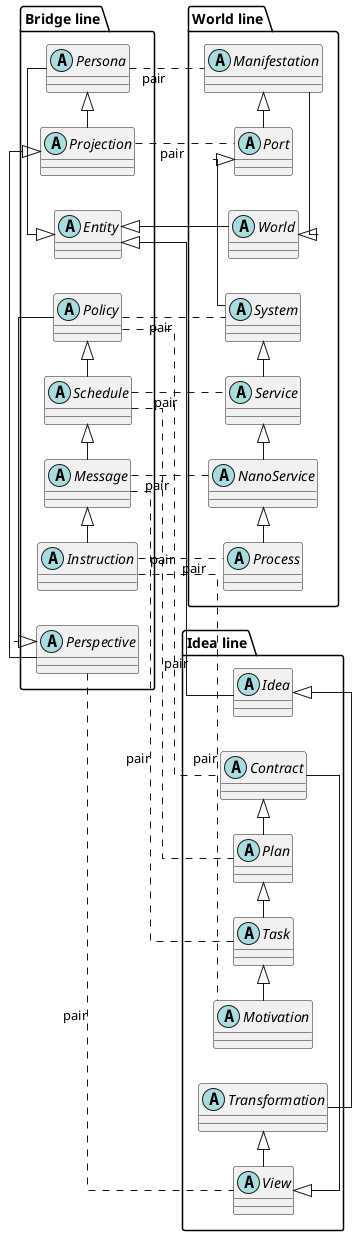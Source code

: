 @startuml
' nanoServices — Class Hierarchy (current, with Entity root)
skinparam classAttributeIconSize 0
skinparam shadowing false
skinparam linetype ortho
left to right direction

package "World line" as W {
  abstract class World
  abstract class Manifestation
  abstract class Port
  abstract class System
  abstract class Service
  abstract class NanoService
  abstract class Process
}

package "Idea line" as I {
  abstract class Idea
  abstract class Transformation
  abstract class View
  abstract class Contract
  abstract class Plan
  abstract class Task
  abstract class Motivation
}

package "Bridge line" as B {
  abstract class Entity
  abstract class Persona
  abstract class Projection
  abstract class Perspective
  abstract class Policy
  abstract class Schedule
  abstract class Message
  abstract class Instruction
}

' Inheritance (within each line)
World -|> Entity
Idea  -|> Entity
Persona -|> Entity
Manifestation -|> World
Port -|> Manifestation
System -|> Port
Service -|> System
NanoService -|> Service
Process -|> NanoService

Transformation -|> Idea
View -|> Transformation
Contract -|> View
Plan -|> Contract
Task -|> Plan
Motivation -|> Task

Projection -|> Persona
Perspective -|> Projection
Policy -|> Perspective
Schedule -|> Policy
Message -|> Schedule
Instruction -|> Message

' Pair couplings (dashed)
Persona .. Manifestation : pair
Projection .. Port : pair
Perspective .. View : pair
Policy .. System : pair
Policy .. Contract : pair
Schedule .. Service : pair
Schedule .. Plan : pair
Message .. NanoService : pair
Message .. Task : pair
Instruction .. Process : pair
Instruction .. Motivation : pair
@enduml

@startuml
' nanoServices — Alternative: disjoint World/Idea roots (no Entity base)
skinparam classAttributeIconSize 0
skinparam shadowing false
skinparam linetype ortho
left to right direction

package "World line" as W2 {
  abstract class World
  abstract class Manifestation
  abstract class Port
  abstract class System
  abstract class Service
  abstract class NanoService
  abstract class Process
}

package "Idea line" as I2 {
  abstract class Idea
  abstract class Transformation
  abstract class View
  abstract class Contract
  abstract class Plan
  abstract class Task
  abstract class Motivation
}

package "Bridge line" as B2 {
  abstract class Persona
  abstract class Projection
  abstract class Perspective
  abstract class Policy
  abstract class Schedule
  abstract class Message
  abstract class Instruction
}

' (Optional) marker interface to unify addressing/versioning
interface Addressable {
  +version() : String
}
' Only if desired, the three roots implement Addressable
World ..|> Addressable
Idea  ..|> Addressable
' Bridge can implement it as well, if you want
Persona ..|> Addressable

' Inheritance per line
Manifestation -|> World
Port -|> Manifestation
System -|> Port
Service -|> System
NanoService -|> Service
Process -|> NanoService

Transformation -|> Idea
View -|> Transformation
Contract -|> View
Plan -|> Contract
Task -|> Plan
Motivation -|> Task

Projection -|> Persona
Perspective -|> Projection
Policy -|> Perspective
Schedule -|> Policy
Message -|> Schedule
Instruction -|> Message

' Pair couplings (dashed)
Persona .. Manifestation : pair
Projection .. Port : pair
Perspective .. View : pair
Policy .. System : pair
Policy .. Contract : pair
Schedule .. Service : pair
Schedule .. Plan : pair
Message .. NanoService : pair
Message .. Task : pair
Instruction .. Process : pair
Instruction .. Motivation : pair
@enduml